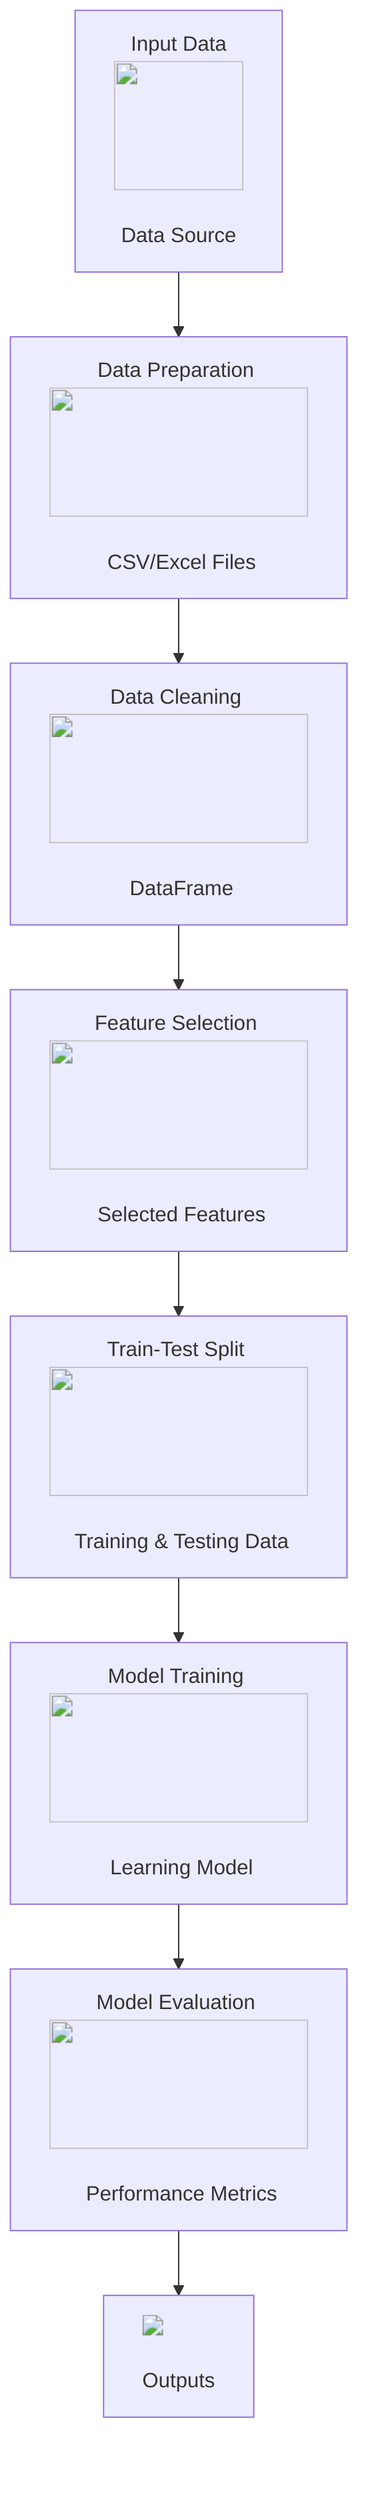 graph TD; 
  A["Input Data <img src='icons/database.svg' width=100 height=100/> <br/> Data Source"] --> B["Data Preparation <img src='icons/file.svg' width=100 height=100/> <br/> CSV/Excel Files"] 
  B --> C["Data Cleaning <img src='icons/table.svg' width=100 height=100/> <br/> DataFrame"] 
  C --> D["Feature Selection <img src='icons/column_split.svg' width=100 height=100/> <br/> Selected Features"] 
  D --> E["Train-Test Split <img src='icons/row_split.svg' width=100 height=100/> <br/> Training & Testing Data"] 
  E --> F["Model Training <img src='icons/brain.svg' width=100 height=100/> <br/> Learning Model"] 
  F --> G["Model Evaluation <img src='icons/file.svg' width=100 height=100/> <br/> Performance Metrics"] 
  G --> H["<img src='dummy_plots/barplot_template.svg'/> <br/> Outputs"]